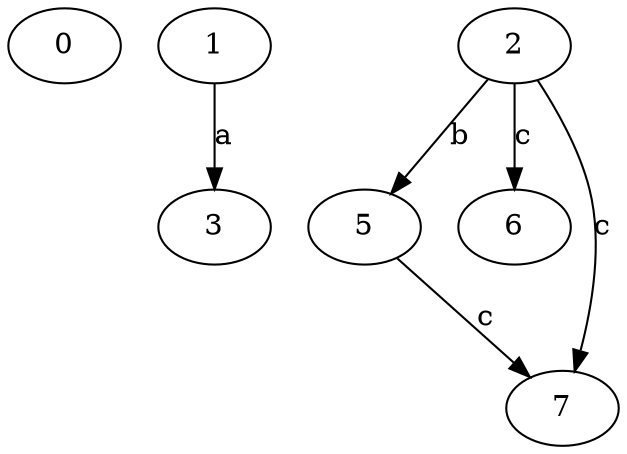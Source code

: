 strict digraph  {
0;
1;
2;
3;
5;
6;
7;
1 -> 3  [label=a];
2 -> 5  [label=b];
2 -> 6  [label=c];
2 -> 7  [label=c];
5 -> 7  [label=c];
}
